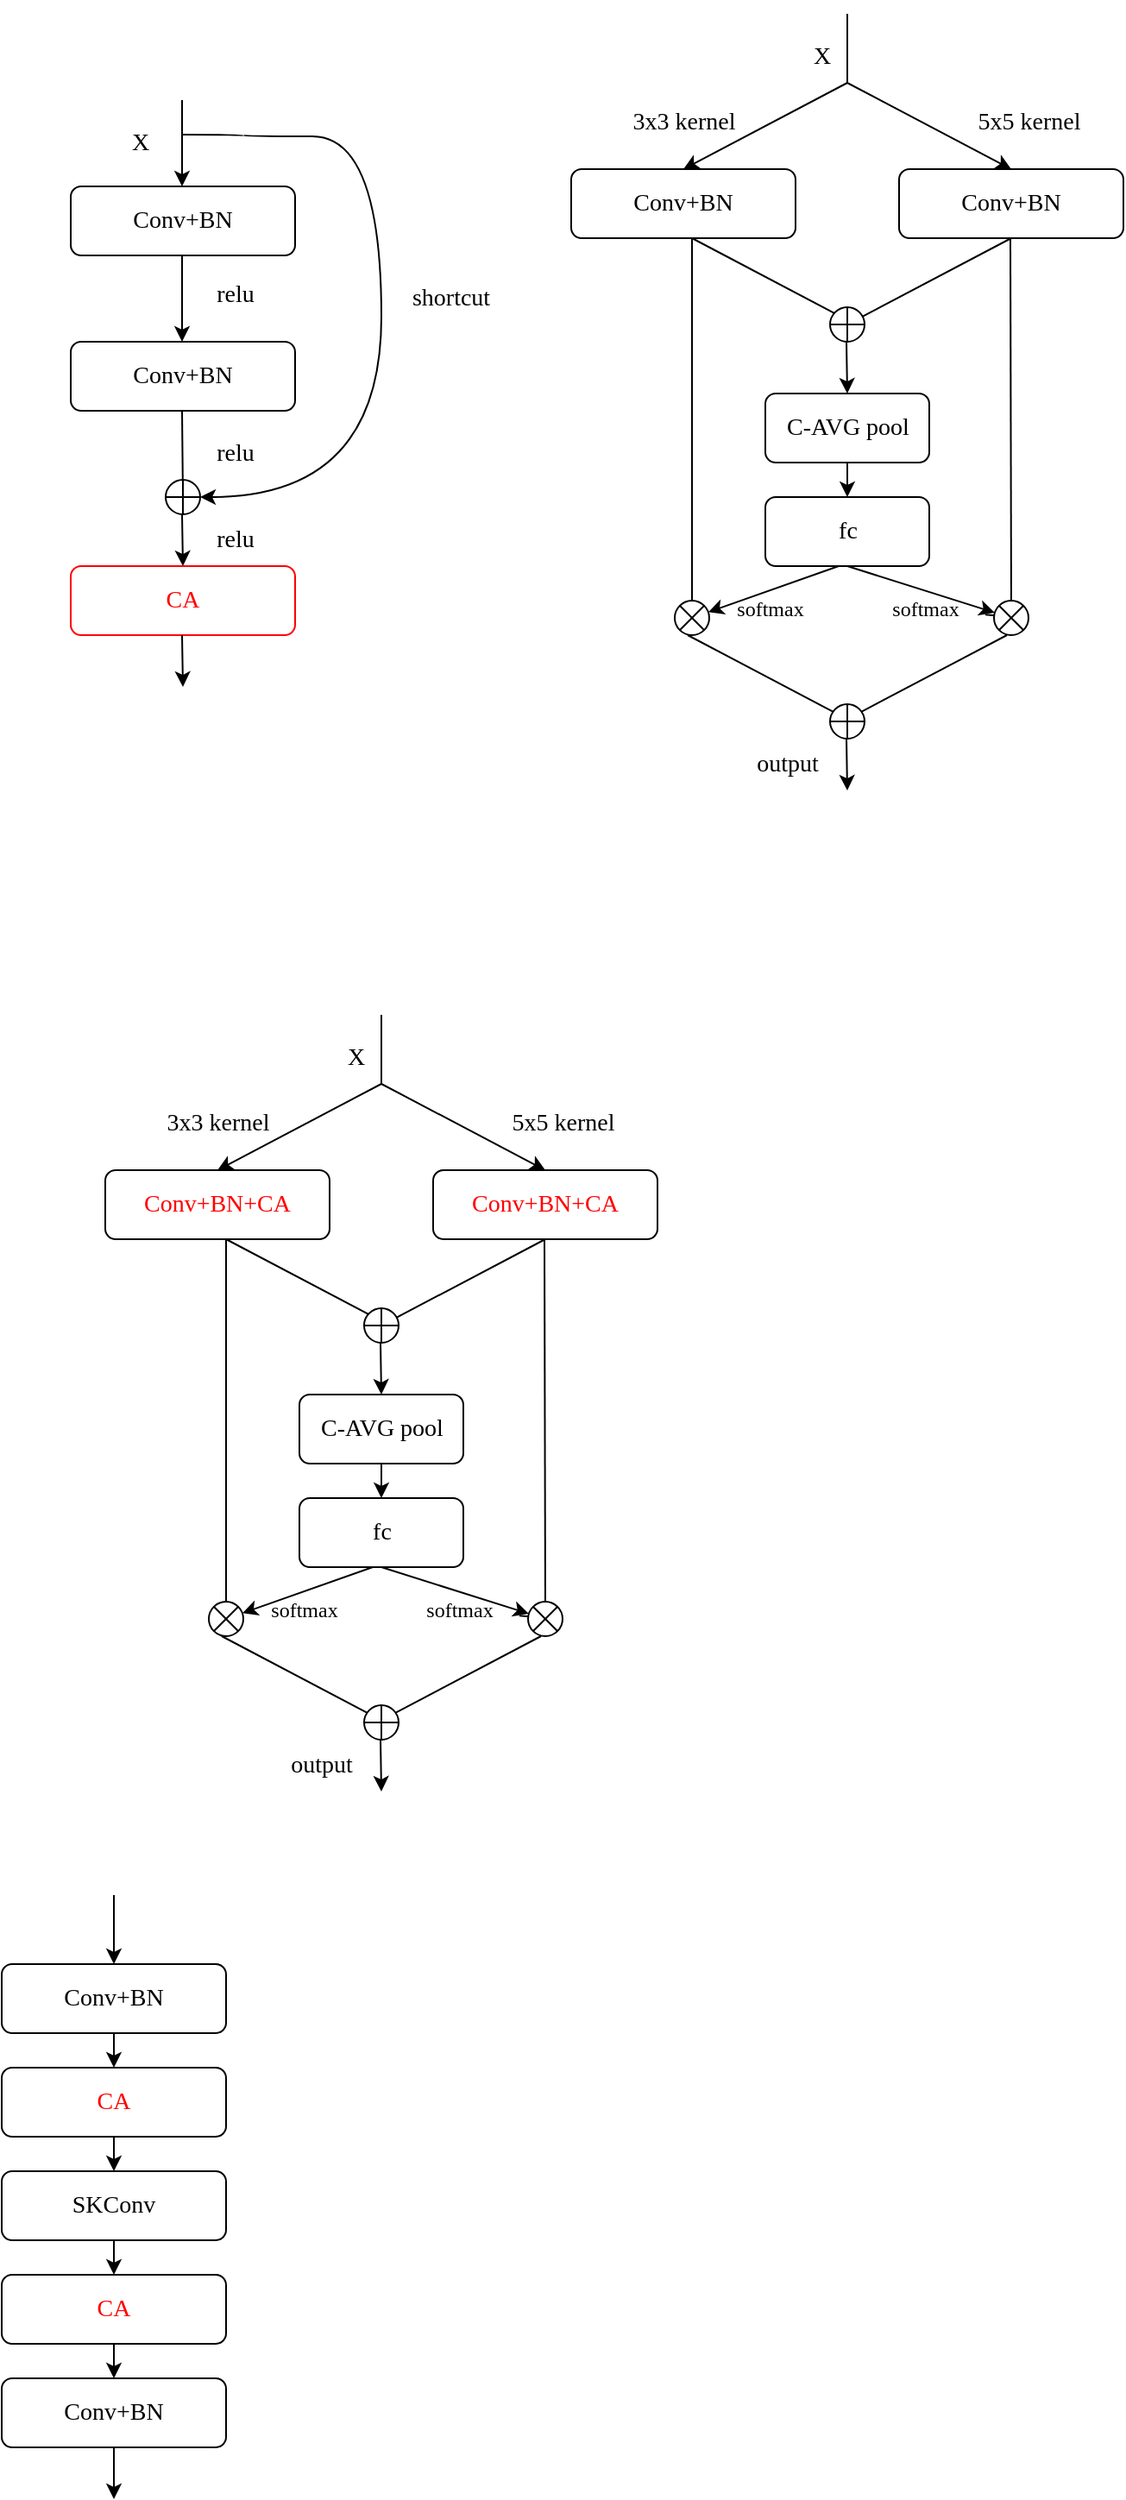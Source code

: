 <mxfile version="21.3.4" type="github">
  <diagram name="第 1 页" id="vxkSw_zLugP3VklFXL3M">
    <mxGraphModel dx="1290" dy="549" grid="1" gridSize="10" guides="1" tooltips="1" connect="1" arrows="1" fold="1" page="1" pageScale="1" pageWidth="827" pageHeight="1169" math="0" shadow="0">
      <root>
        <mxCell id="0" />
        <mxCell id="1" parent="0" />
        <mxCell id="Us2bO19sCgfO5-B8AX5T-1" value="&lt;font style=&quot;font-size: 14px;&quot; face=&quot;Comic Sans MS&quot;&gt;Conv+BN&lt;/font&gt;" style="rounded=1;whiteSpace=wrap;html=1;" vertex="1" parent="1">
          <mxGeometry x="150" y="250" width="130" height="40" as="geometry" />
        </mxCell>
        <mxCell id="Us2bO19sCgfO5-B8AX5T-2" value="&lt;font style=&quot;font-size: 14px;&quot; face=&quot;Comic Sans MS&quot;&gt;Conv+BN&lt;/font&gt;" style="rounded=1;whiteSpace=wrap;html=1;" vertex="1" parent="1">
          <mxGeometry x="150" y="340" width="130" height="40" as="geometry" />
        </mxCell>
        <mxCell id="Us2bO19sCgfO5-B8AX5T-3" value="" style="endArrow=classic;html=1;rounded=0;" edge="1" parent="1">
          <mxGeometry width="50" height="50" relative="1" as="geometry">
            <mxPoint x="214.5" y="200" as="sourcePoint" />
            <mxPoint x="214.5" y="250" as="targetPoint" />
          </mxGeometry>
        </mxCell>
        <mxCell id="Us2bO19sCgfO5-B8AX5T-5" value="" style="endArrow=classic;html=1;rounded=0;" edge="1" parent="1">
          <mxGeometry width="50" height="50" relative="1" as="geometry">
            <mxPoint x="214.5" y="290" as="sourcePoint" />
            <mxPoint x="214.5" y="340" as="targetPoint" />
          </mxGeometry>
        </mxCell>
        <mxCell id="Us2bO19sCgfO5-B8AX5T-6" value="&lt;font style=&quot;font-size: 14px;&quot; face=&quot;Comic Sans MS&quot;&gt;relu&lt;/font&gt;" style="text;html=1;align=center;verticalAlign=middle;resizable=0;points=[];autosize=1;strokeColor=none;fillColor=none;" vertex="1" parent="1">
          <mxGeometry x="220" y="298" width="50" height="30" as="geometry" />
        </mxCell>
        <mxCell id="Us2bO19sCgfO5-B8AX5T-7" value="" style="endArrow=classic;html=1;rounded=0;" edge="1" parent="1" source="Us2bO19sCgfO5-B8AX5T-8">
          <mxGeometry width="50" height="50" relative="1" as="geometry">
            <mxPoint x="214.5" y="380" as="sourcePoint" />
            <mxPoint x="214.5" y="430" as="targetPoint" />
          </mxGeometry>
        </mxCell>
        <mxCell id="Us2bO19sCgfO5-B8AX5T-10" value="" style="endArrow=None;html=1;rounded=0;" edge="1" parent="1" target="Us2bO19sCgfO5-B8AX5T-8">
          <mxGeometry width="50" height="50" relative="1" as="geometry">
            <mxPoint x="214.5" y="380" as="sourcePoint" />
            <mxPoint x="214.5" y="430" as="targetPoint" />
          </mxGeometry>
        </mxCell>
        <mxCell id="Us2bO19sCgfO5-B8AX5T-8" value="" style="shape=orEllipse;perimeter=ellipsePerimeter;whiteSpace=wrap;html=1;backgroundOutline=1;" vertex="1" parent="1">
          <mxGeometry x="205" y="420" width="20" height="20" as="geometry" />
        </mxCell>
        <mxCell id="Us2bO19sCgfO5-B8AX5T-12" value="" style="endArrow=classic;html=1;rounded=0;edgeStyle=orthogonalEdgeStyle;curved=1;entryX=1;entryY=0.5;entryDx=0;entryDy=0;" edge="1" parent="1" target="Us2bO19sCgfO5-B8AX5T-8">
          <mxGeometry width="50" height="50" relative="1" as="geometry">
            <mxPoint x="215" y="220" as="sourcePoint" />
            <mxPoint x="370" y="410" as="targetPoint" />
            <Array as="points">
              <mxPoint x="250" y="220" />
              <mxPoint x="250" y="221" />
              <mxPoint x="330" y="221" />
              <mxPoint x="330" y="430" />
            </Array>
          </mxGeometry>
        </mxCell>
        <mxCell id="Us2bO19sCgfO5-B8AX5T-13" value="&lt;font face=&quot;Comic Sans MS&quot; style=&quot;font-size: 14px;&quot;&gt;X&lt;/font&gt;" style="text;html=1;align=center;verticalAlign=middle;resizable=0;points=[];autosize=1;strokeColor=none;fillColor=none;" vertex="1" parent="1">
          <mxGeometry x="175" y="210" width="30" height="30" as="geometry" />
        </mxCell>
        <mxCell id="Us2bO19sCgfO5-B8AX5T-18" value="&lt;font style=&quot;font-size: 14px;&quot; face=&quot;Comic Sans MS&quot;&gt;shortcut&lt;br&gt;&lt;br&gt;&lt;/font&gt;" style="text;html=1;align=center;verticalAlign=middle;resizable=0;points=[];autosize=1;strokeColor=none;fillColor=none;" vertex="1" parent="1">
          <mxGeometry x="330" y="298" width="80" height="50" as="geometry" />
        </mxCell>
        <mxCell id="Us2bO19sCgfO5-B8AX5T-19" value="&lt;font style=&quot;font-size: 14px;&quot; face=&quot;Comic Sans MS&quot;&gt;relu&lt;/font&gt;" style="text;html=1;align=center;verticalAlign=middle;resizable=0;points=[];autosize=1;strokeColor=none;fillColor=none;" vertex="1" parent="1">
          <mxGeometry x="220" y="390" width="50" height="30" as="geometry" />
        </mxCell>
        <mxCell id="Us2bO19sCgfO5-B8AX5T-20" value="" style="endArrow=classic;html=1;rounded=0;" edge="1" parent="1">
          <mxGeometry width="50" height="50" relative="1" as="geometry">
            <mxPoint x="214.5" y="440" as="sourcePoint" />
            <mxPoint x="215" y="470" as="targetPoint" />
          </mxGeometry>
        </mxCell>
        <mxCell id="Us2bO19sCgfO5-B8AX5T-21" value="&lt;font style=&quot;font-size: 14px;&quot; face=&quot;Comic Sans MS&quot;&gt;relu&lt;/font&gt;" style="text;html=1;align=center;verticalAlign=middle;resizable=0;points=[];autosize=1;strokeColor=none;fillColor=none;" vertex="1" parent="1">
          <mxGeometry x="220" y="440" width="50" height="30" as="geometry" />
        </mxCell>
        <mxCell id="Us2bO19sCgfO5-B8AX5T-24" value="&lt;font style=&quot;font-size: 14px;&quot; face=&quot;Comic Sans MS&quot;&gt;CA&lt;/font&gt;" style="rounded=1;whiteSpace=wrap;html=1;strokeColor=#FF0000;fontColor=#FF0000;" vertex="1" parent="1">
          <mxGeometry x="150" y="470" width="130" height="40" as="geometry" />
        </mxCell>
        <mxCell id="Us2bO19sCgfO5-B8AX5T-28" value="" style="endArrow=classic;html=1;rounded=0;" edge="1" parent="1">
          <mxGeometry width="50" height="50" relative="1" as="geometry">
            <mxPoint x="214.5" y="510" as="sourcePoint" />
            <mxPoint x="215" y="540" as="targetPoint" />
          </mxGeometry>
        </mxCell>
        <mxCell id="Us2bO19sCgfO5-B8AX5T-30" value="&lt;font style=&quot;font-size: 14px;&quot; face=&quot;Comic Sans MS&quot;&gt;Conv+BN&lt;/font&gt;" style="rounded=1;whiteSpace=wrap;html=1;" vertex="1" parent="1">
          <mxGeometry x="440" y="240" width="130" height="40" as="geometry" />
        </mxCell>
        <mxCell id="Us2bO19sCgfO5-B8AX5T-31" value="&lt;font style=&quot;font-size: 14px;&quot; face=&quot;Comic Sans MS&quot;&gt;Conv+BN&lt;/font&gt;" style="rounded=1;whiteSpace=wrap;html=1;" vertex="1" parent="1">
          <mxGeometry x="630" y="240" width="130" height="40" as="geometry" />
        </mxCell>
        <mxCell id="Us2bO19sCgfO5-B8AX5T-32" value="" style="endArrow=None;html=1;rounded=0;" edge="1" parent="1">
          <mxGeometry width="50" height="50" relative="1" as="geometry">
            <mxPoint x="600" y="150" as="sourcePoint" />
            <mxPoint x="600" y="190" as="targetPoint" />
          </mxGeometry>
        </mxCell>
        <mxCell id="Us2bO19sCgfO5-B8AX5T-33" value="" style="endArrow=classic;html=1;rounded=0;entryX=0.5;entryY=0;entryDx=0;entryDy=0;" edge="1" parent="1" target="Us2bO19sCgfO5-B8AX5T-30">
          <mxGeometry width="50" height="50" relative="1" as="geometry">
            <mxPoint x="600" y="190" as="sourcePoint" />
            <mxPoint x="600" y="240" as="targetPoint" />
          </mxGeometry>
        </mxCell>
        <mxCell id="Us2bO19sCgfO5-B8AX5T-34" value="" style="endArrow=classic;html=1;rounded=0;entryX=0.5;entryY=0;entryDx=0;entryDy=0;" edge="1" parent="1" target="Us2bO19sCgfO5-B8AX5T-31">
          <mxGeometry width="50" height="50" relative="1" as="geometry">
            <mxPoint x="600" y="190" as="sourcePoint" />
            <mxPoint x="515" y="250" as="targetPoint" />
          </mxGeometry>
        </mxCell>
        <mxCell id="Us2bO19sCgfO5-B8AX5T-35" value="&lt;font face=&quot;Comic Sans MS&quot; style=&quot;font-size: 14px;&quot;&gt;3x3 kernel&lt;/font&gt;" style="text;html=1;align=center;verticalAlign=middle;resizable=0;points=[];autosize=1;strokeColor=none;fillColor=none;" vertex="1" parent="1">
          <mxGeometry x="460" y="198" width="90" height="30" as="geometry" />
        </mxCell>
        <mxCell id="Us2bO19sCgfO5-B8AX5T-36" value="&lt;font face=&quot;Comic Sans MS&quot; style=&quot;font-size: 14px;&quot;&gt;5x5 kernel&lt;/font&gt;" style="text;html=1;align=center;verticalAlign=middle;resizable=0;points=[];autosize=1;strokeColor=none;fillColor=none;" vertex="1" parent="1">
          <mxGeometry x="660" y="198" width="90" height="30" as="geometry" />
        </mxCell>
        <mxCell id="Us2bO19sCgfO5-B8AX5T-37" value="" style="endArrow=classic;html=1;rounded=0;entryX=0.5;entryY=0;entryDx=0;entryDy=0;" edge="1" parent="1">
          <mxGeometry width="50" height="50" relative="1" as="geometry">
            <mxPoint x="695" y="280" as="sourcePoint" />
            <mxPoint x="600" y="330" as="targetPoint" />
          </mxGeometry>
        </mxCell>
        <mxCell id="Us2bO19sCgfO5-B8AX5T-38" value="" style="endArrow=classic;html=1;rounded=0;entryX=0.5;entryY=0;entryDx=0;entryDy=0;" edge="1" parent="1">
          <mxGeometry width="50" height="50" relative="1" as="geometry">
            <mxPoint x="510" y="280" as="sourcePoint" />
            <mxPoint x="605" y="330" as="targetPoint" />
          </mxGeometry>
        </mxCell>
        <mxCell id="Us2bO19sCgfO5-B8AX5T-40" value="" style="shape=orEllipse;perimeter=ellipsePerimeter;whiteSpace=wrap;html=1;backgroundOutline=1;" vertex="1" parent="1">
          <mxGeometry x="590" y="320" width="20" height="20" as="geometry" />
        </mxCell>
        <mxCell id="Us2bO19sCgfO5-B8AX5T-41" value="" style="endArrow=classic;html=1;rounded=0;" edge="1" parent="1">
          <mxGeometry width="50" height="50" relative="1" as="geometry">
            <mxPoint x="599.5" y="340" as="sourcePoint" />
            <mxPoint x="600" y="370" as="targetPoint" />
          </mxGeometry>
        </mxCell>
        <mxCell id="Us2bO19sCgfO5-B8AX5T-42" value="" style="endArrow=classic;html=1;rounded=0;curved=1;" edge="1" parent="1">
          <mxGeometry width="50" height="50" relative="1" as="geometry">
            <mxPoint x="510" y="280" as="sourcePoint" />
            <mxPoint x="510" y="500" as="targetPoint" />
          </mxGeometry>
        </mxCell>
        <mxCell id="Us2bO19sCgfO5-B8AX5T-45" value="" style="endArrow=classic;html=1;rounded=0;curved=1;" edge="1" parent="1">
          <mxGeometry width="50" height="50" relative="1" as="geometry">
            <mxPoint x="694.5" y="280" as="sourcePoint" />
            <mxPoint x="695" y="500" as="targetPoint" />
          </mxGeometry>
        </mxCell>
        <mxCell id="Us2bO19sCgfO5-B8AX5T-49" value="" style="edgeStyle=orthogonalEdgeStyle;curved=1;rounded=0;orthogonalLoop=1;jettySize=auto;html=1;" edge="1" parent="1" source="Us2bO19sCgfO5-B8AX5T-46" target="Us2bO19sCgfO5-B8AX5T-47">
          <mxGeometry relative="1" as="geometry" />
        </mxCell>
        <mxCell id="Us2bO19sCgfO5-B8AX5T-46" value="&lt;font style=&quot;font-size: 14px;&quot; face=&quot;Comic Sans MS&quot;&gt;C-AVG pool&lt;/font&gt;" style="rounded=1;whiteSpace=wrap;html=1;" vertex="1" parent="1">
          <mxGeometry x="552.5" y="370" width="95" height="40" as="geometry" />
        </mxCell>
        <mxCell id="Us2bO19sCgfO5-B8AX5T-47" value="&lt;font style=&quot;font-size: 14px;&quot; face=&quot;Comic Sans MS&quot;&gt;fc&lt;/font&gt;" style="rounded=1;whiteSpace=wrap;html=1;" vertex="1" parent="1">
          <mxGeometry x="552.5" y="430" width="95" height="40" as="geometry" />
        </mxCell>
        <mxCell id="Us2bO19sCgfO5-B8AX5T-52" value="" style="endArrow=classic;html=1;rounded=0;" edge="1" parent="1" source="Us2bO19sCgfO5-B8AX5T-60">
          <mxGeometry width="50" height="50" relative="1" as="geometry">
            <mxPoint x="595" y="470" as="sourcePoint" />
            <mxPoint x="510" y="500" as="targetPoint" />
          </mxGeometry>
        </mxCell>
        <mxCell id="Us2bO19sCgfO5-B8AX5T-53" value="" style="endArrow=classic;html=1;rounded=0;" edge="1" parent="1" source="Us2bO19sCgfO5-B8AX5T-56">
          <mxGeometry width="50" height="50" relative="1" as="geometry">
            <mxPoint x="600" y="470" as="sourcePoint" />
            <mxPoint x="700" y="500" as="targetPoint" />
          </mxGeometry>
        </mxCell>
        <mxCell id="Us2bO19sCgfO5-B8AX5T-54" value="&lt;font face=&quot;Comic Sans MS&quot;&gt;softmax&lt;/font&gt;" style="text;html=1;align=center;verticalAlign=middle;resizable=0;points=[];autosize=1;strokeColor=none;fillColor=none;" vertex="1" parent="1">
          <mxGeometry x="520" y="480" width="70" height="30" as="geometry" />
        </mxCell>
        <mxCell id="Us2bO19sCgfO5-B8AX5T-56" value="&lt;font face=&quot;Comic Sans MS&quot;&gt;softmax&lt;/font&gt;" style="text;html=1;align=center;verticalAlign=middle;resizable=0;points=[];autosize=1;strokeColor=none;fillColor=none;" vertex="1" parent="1">
          <mxGeometry x="610" y="480" width="70" height="30" as="geometry" />
        </mxCell>
        <mxCell id="Us2bO19sCgfO5-B8AX5T-61" value="" style="endArrow=classic;html=1;rounded=0;" edge="1" parent="1" target="Us2bO19sCgfO5-B8AX5T-60">
          <mxGeometry width="50" height="50" relative="1" as="geometry">
            <mxPoint x="595" y="470" as="sourcePoint" />
            <mxPoint x="510" y="500" as="targetPoint" />
          </mxGeometry>
        </mxCell>
        <mxCell id="Us2bO19sCgfO5-B8AX5T-60" value="" style="shape=sumEllipse;perimeter=ellipsePerimeter;whiteSpace=wrap;html=1;backgroundOutline=1;" vertex="1" parent="1">
          <mxGeometry x="500" y="490" width="20" height="20" as="geometry" />
        </mxCell>
        <mxCell id="Us2bO19sCgfO5-B8AX5T-65" value="" style="endArrow=classic;html=1;rounded=0;" edge="1" parent="1" target="Us2bO19sCgfO5-B8AX5T-63">
          <mxGeometry width="50" height="50" relative="1" as="geometry">
            <mxPoint x="600" y="470" as="sourcePoint" />
            <mxPoint x="700" y="500" as="targetPoint" />
          </mxGeometry>
        </mxCell>
        <mxCell id="Us2bO19sCgfO5-B8AX5T-63" value="" style="shape=sumEllipse;perimeter=ellipsePerimeter;whiteSpace=wrap;html=1;backgroundOutline=1;" vertex="1" parent="1">
          <mxGeometry x="685" y="490" width="20" height="20" as="geometry" />
        </mxCell>
        <mxCell id="Us2bO19sCgfO5-B8AX5T-66" value="" style="endArrow=classic;html=1;rounded=0;entryX=0.5;entryY=0;entryDx=0;entryDy=0;" edge="1" parent="1">
          <mxGeometry width="50" height="50" relative="1" as="geometry">
            <mxPoint x="692.5" y="510" as="sourcePoint" />
            <mxPoint x="597.5" y="560" as="targetPoint" />
          </mxGeometry>
        </mxCell>
        <mxCell id="Us2bO19sCgfO5-B8AX5T-67" value="" style="endArrow=classic;html=1;rounded=0;entryX=0.5;entryY=0;entryDx=0;entryDy=0;" edge="1" parent="1">
          <mxGeometry width="50" height="50" relative="1" as="geometry">
            <mxPoint x="507.5" y="510" as="sourcePoint" />
            <mxPoint x="602.5" y="560" as="targetPoint" />
          </mxGeometry>
        </mxCell>
        <mxCell id="Us2bO19sCgfO5-B8AX5T-68" value="" style="endArrow=classic;html=1;rounded=0;" edge="1" parent="1">
          <mxGeometry width="50" height="50" relative="1" as="geometry">
            <mxPoint x="599.5" y="570" as="sourcePoint" />
            <mxPoint x="600" y="600" as="targetPoint" />
          </mxGeometry>
        </mxCell>
        <mxCell id="Us2bO19sCgfO5-B8AX5T-69" value="" style="shape=orEllipse;perimeter=ellipsePerimeter;whiteSpace=wrap;html=1;backgroundOutline=1;" vertex="1" parent="1">
          <mxGeometry x="590" y="550" width="20" height="20" as="geometry" />
        </mxCell>
        <mxCell id="Us2bO19sCgfO5-B8AX5T-70" value="&lt;font face=&quot;Comic Sans MS&quot; style=&quot;font-size: 14px;&quot;&gt;X&lt;/font&gt;" style="text;html=1;align=center;verticalAlign=middle;resizable=0;points=[];autosize=1;strokeColor=none;fillColor=none;" vertex="1" parent="1">
          <mxGeometry x="570" y="160" width="30" height="30" as="geometry" />
        </mxCell>
        <mxCell id="Us2bO19sCgfO5-B8AX5T-71" value="&lt;font face=&quot;Comic Sans MS&quot; style=&quot;font-size: 14px;&quot;&gt;output&lt;/font&gt;" style="text;html=1;align=center;verticalAlign=middle;resizable=0;points=[];autosize=1;strokeColor=none;fillColor=none;" vertex="1" parent="1">
          <mxGeometry x="530" y="570" width="70" height="30" as="geometry" />
        </mxCell>
        <mxCell id="Us2bO19sCgfO5-B8AX5T-102" value="&lt;font style=&quot;font-size: 14px;&quot; face=&quot;Comic Sans MS&quot;&gt;Conv+BN+CA&lt;/font&gt;" style="rounded=1;whiteSpace=wrap;html=1;fontColor=RGB(255,0,0)" vertex="1" parent="1">
          <mxGeometry x="170" y="820" width="130" height="40" as="geometry" />
        </mxCell>
        <mxCell id="Us2bO19sCgfO5-B8AX5T-103" value="&lt;font style=&quot;font-size: 14px;&quot; face=&quot;Comic Sans MS&quot;&gt;Conv+BN+CA&lt;/font&gt;" style="rounded=1;whiteSpace=wrap;html=1;fontColor=RGB(255,0,0)" vertex="1" parent="1">
          <mxGeometry x="360" y="820" width="130" height="40" as="geometry" />
        </mxCell>
        <mxCell id="Us2bO19sCgfO5-B8AX5T-104" value="" style="endArrow=None;html=1;rounded=0;" edge="1" parent="1">
          <mxGeometry width="50" height="50" relative="1" as="geometry">
            <mxPoint x="330" y="730" as="sourcePoint" />
            <mxPoint x="330" y="770" as="targetPoint" />
          </mxGeometry>
        </mxCell>
        <mxCell id="Us2bO19sCgfO5-B8AX5T-105" value="" style="endArrow=classic;html=1;rounded=0;entryX=0.5;entryY=0;entryDx=0;entryDy=0;" edge="1" parent="1" target="Us2bO19sCgfO5-B8AX5T-102">
          <mxGeometry width="50" height="50" relative="1" as="geometry">
            <mxPoint x="330" y="770" as="sourcePoint" />
            <mxPoint x="330" y="820" as="targetPoint" />
          </mxGeometry>
        </mxCell>
        <mxCell id="Us2bO19sCgfO5-B8AX5T-106" value="" style="endArrow=classic;html=1;rounded=0;entryX=0.5;entryY=0;entryDx=0;entryDy=0;" edge="1" parent="1" target="Us2bO19sCgfO5-B8AX5T-103">
          <mxGeometry width="50" height="50" relative="1" as="geometry">
            <mxPoint x="330" y="770" as="sourcePoint" />
            <mxPoint x="245" y="830" as="targetPoint" />
          </mxGeometry>
        </mxCell>
        <mxCell id="Us2bO19sCgfO5-B8AX5T-107" value="&lt;font face=&quot;Comic Sans MS&quot; style=&quot;font-size: 14px;&quot;&gt;3x3 kernel&lt;/font&gt;" style="text;html=1;align=center;verticalAlign=middle;resizable=0;points=[];autosize=1;strokeColor=none;fillColor=none;" vertex="1" parent="1">
          <mxGeometry x="190" y="778" width="90" height="30" as="geometry" />
        </mxCell>
        <mxCell id="Us2bO19sCgfO5-B8AX5T-108" value="&lt;font face=&quot;Comic Sans MS&quot; style=&quot;font-size: 14px;&quot;&gt;5x5 kernel&lt;/font&gt;" style="text;html=1;align=center;verticalAlign=middle;resizable=0;points=[];autosize=1;strokeColor=none;fillColor=none;" vertex="1" parent="1">
          <mxGeometry x="390" y="778" width="90" height="30" as="geometry" />
        </mxCell>
        <mxCell id="Us2bO19sCgfO5-B8AX5T-109" value="" style="endArrow=classic;html=1;rounded=0;entryX=0.5;entryY=0;entryDx=0;entryDy=0;" edge="1" parent="1">
          <mxGeometry width="50" height="50" relative="1" as="geometry">
            <mxPoint x="425" y="860" as="sourcePoint" />
            <mxPoint x="330" y="910" as="targetPoint" />
          </mxGeometry>
        </mxCell>
        <mxCell id="Us2bO19sCgfO5-B8AX5T-110" value="" style="endArrow=classic;html=1;rounded=0;entryX=0.5;entryY=0;entryDx=0;entryDy=0;" edge="1" parent="1">
          <mxGeometry width="50" height="50" relative="1" as="geometry">
            <mxPoint x="240" y="860" as="sourcePoint" />
            <mxPoint x="335" y="910" as="targetPoint" />
          </mxGeometry>
        </mxCell>
        <mxCell id="Us2bO19sCgfO5-B8AX5T-111" value="" style="shape=orEllipse;perimeter=ellipsePerimeter;whiteSpace=wrap;html=1;backgroundOutline=1;" vertex="1" parent="1">
          <mxGeometry x="320" y="900" width="20" height="20" as="geometry" />
        </mxCell>
        <mxCell id="Us2bO19sCgfO5-B8AX5T-112" value="" style="endArrow=classic;html=1;rounded=0;" edge="1" parent="1">
          <mxGeometry width="50" height="50" relative="1" as="geometry">
            <mxPoint x="329.5" y="920" as="sourcePoint" />
            <mxPoint x="330" y="950" as="targetPoint" />
          </mxGeometry>
        </mxCell>
        <mxCell id="Us2bO19sCgfO5-B8AX5T-113" value="" style="endArrow=classic;html=1;rounded=0;curved=1;" edge="1" parent="1">
          <mxGeometry width="50" height="50" relative="1" as="geometry">
            <mxPoint x="240" y="860" as="sourcePoint" />
            <mxPoint x="240" y="1080" as="targetPoint" />
          </mxGeometry>
        </mxCell>
        <mxCell id="Us2bO19sCgfO5-B8AX5T-114" value="" style="endArrow=classic;html=1;rounded=0;curved=1;" edge="1" parent="1">
          <mxGeometry width="50" height="50" relative="1" as="geometry">
            <mxPoint x="424.5" y="860" as="sourcePoint" />
            <mxPoint x="425" y="1080" as="targetPoint" />
          </mxGeometry>
        </mxCell>
        <mxCell id="Us2bO19sCgfO5-B8AX5T-115" value="" style="edgeStyle=orthogonalEdgeStyle;curved=1;rounded=0;orthogonalLoop=1;jettySize=auto;html=1;" edge="1" parent="1" source="Us2bO19sCgfO5-B8AX5T-116" target="Us2bO19sCgfO5-B8AX5T-117">
          <mxGeometry relative="1" as="geometry" />
        </mxCell>
        <mxCell id="Us2bO19sCgfO5-B8AX5T-116" value="&lt;font style=&quot;font-size: 14px;&quot; face=&quot;Comic Sans MS&quot;&gt;C-AVG pool&lt;/font&gt;" style="rounded=1;whiteSpace=wrap;html=1;" vertex="1" parent="1">
          <mxGeometry x="282.5" y="950" width="95" height="40" as="geometry" />
        </mxCell>
        <mxCell id="Us2bO19sCgfO5-B8AX5T-117" value="&lt;font style=&quot;font-size: 14px;&quot; face=&quot;Comic Sans MS&quot;&gt;fc&lt;/font&gt;" style="rounded=1;whiteSpace=wrap;html=1;" vertex="1" parent="1">
          <mxGeometry x="282.5" y="1010" width="95" height="40" as="geometry" />
        </mxCell>
        <mxCell id="Us2bO19sCgfO5-B8AX5T-118" value="" style="endArrow=classic;html=1;rounded=0;" edge="1" parent="1" source="Us2bO19sCgfO5-B8AX5T-123">
          <mxGeometry width="50" height="50" relative="1" as="geometry">
            <mxPoint x="325" y="1050" as="sourcePoint" />
            <mxPoint x="240" y="1080" as="targetPoint" />
          </mxGeometry>
        </mxCell>
        <mxCell id="Us2bO19sCgfO5-B8AX5T-119" value="" style="endArrow=classic;html=1;rounded=0;" edge="1" parent="1" source="Us2bO19sCgfO5-B8AX5T-121">
          <mxGeometry width="50" height="50" relative="1" as="geometry">
            <mxPoint x="330" y="1050" as="sourcePoint" />
            <mxPoint x="430" y="1080" as="targetPoint" />
          </mxGeometry>
        </mxCell>
        <mxCell id="Us2bO19sCgfO5-B8AX5T-120" value="&lt;font face=&quot;Comic Sans MS&quot;&gt;softmax&lt;/font&gt;" style="text;html=1;align=center;verticalAlign=middle;resizable=0;points=[];autosize=1;strokeColor=none;fillColor=none;" vertex="1" parent="1">
          <mxGeometry x="250" y="1060" width="70" height="30" as="geometry" />
        </mxCell>
        <mxCell id="Us2bO19sCgfO5-B8AX5T-121" value="&lt;font face=&quot;Comic Sans MS&quot;&gt;softmax&lt;/font&gt;" style="text;html=1;align=center;verticalAlign=middle;resizable=0;points=[];autosize=1;strokeColor=none;fillColor=none;" vertex="1" parent="1">
          <mxGeometry x="340" y="1060" width="70" height="30" as="geometry" />
        </mxCell>
        <mxCell id="Us2bO19sCgfO5-B8AX5T-122" value="" style="endArrow=classic;html=1;rounded=0;" edge="1" parent="1" target="Us2bO19sCgfO5-B8AX5T-123">
          <mxGeometry width="50" height="50" relative="1" as="geometry">
            <mxPoint x="325" y="1050" as="sourcePoint" />
            <mxPoint x="240" y="1080" as="targetPoint" />
          </mxGeometry>
        </mxCell>
        <mxCell id="Us2bO19sCgfO5-B8AX5T-123" value="" style="shape=sumEllipse;perimeter=ellipsePerimeter;whiteSpace=wrap;html=1;backgroundOutline=1;" vertex="1" parent="1">
          <mxGeometry x="230" y="1070" width="20" height="20" as="geometry" />
        </mxCell>
        <mxCell id="Us2bO19sCgfO5-B8AX5T-124" value="" style="endArrow=classic;html=1;rounded=0;" edge="1" parent="1" target="Us2bO19sCgfO5-B8AX5T-125">
          <mxGeometry width="50" height="50" relative="1" as="geometry">
            <mxPoint x="330" y="1050" as="sourcePoint" />
            <mxPoint x="430" y="1080" as="targetPoint" />
          </mxGeometry>
        </mxCell>
        <mxCell id="Us2bO19sCgfO5-B8AX5T-125" value="" style="shape=sumEllipse;perimeter=ellipsePerimeter;whiteSpace=wrap;html=1;backgroundOutline=1;" vertex="1" parent="1">
          <mxGeometry x="415" y="1070" width="20" height="20" as="geometry" />
        </mxCell>
        <mxCell id="Us2bO19sCgfO5-B8AX5T-126" value="" style="endArrow=classic;html=1;rounded=0;entryX=0.5;entryY=0;entryDx=0;entryDy=0;" edge="1" parent="1">
          <mxGeometry width="50" height="50" relative="1" as="geometry">
            <mxPoint x="422.5" y="1090" as="sourcePoint" />
            <mxPoint x="327.5" y="1140" as="targetPoint" />
          </mxGeometry>
        </mxCell>
        <mxCell id="Us2bO19sCgfO5-B8AX5T-127" value="" style="endArrow=classic;html=1;rounded=0;entryX=0.5;entryY=0;entryDx=0;entryDy=0;" edge="1" parent="1">
          <mxGeometry width="50" height="50" relative="1" as="geometry">
            <mxPoint x="237.5" y="1090" as="sourcePoint" />
            <mxPoint x="332.5" y="1140" as="targetPoint" />
          </mxGeometry>
        </mxCell>
        <mxCell id="Us2bO19sCgfO5-B8AX5T-128" value="" style="endArrow=classic;html=1;rounded=0;" edge="1" parent="1">
          <mxGeometry width="50" height="50" relative="1" as="geometry">
            <mxPoint x="329.5" y="1150" as="sourcePoint" />
            <mxPoint x="330" y="1180" as="targetPoint" />
          </mxGeometry>
        </mxCell>
        <mxCell id="Us2bO19sCgfO5-B8AX5T-129" value="" style="shape=orEllipse;perimeter=ellipsePerimeter;whiteSpace=wrap;html=1;backgroundOutline=1;" vertex="1" parent="1">
          <mxGeometry x="320" y="1130" width="20" height="20" as="geometry" />
        </mxCell>
        <mxCell id="Us2bO19sCgfO5-B8AX5T-130" value="&lt;font face=&quot;Comic Sans MS&quot; style=&quot;font-size: 14px;&quot;&gt;X&lt;/font&gt;" style="text;html=1;align=center;verticalAlign=middle;resizable=0;points=[];autosize=1;strokeColor=none;fillColor=none;" vertex="1" parent="1">
          <mxGeometry x="300" y="740" width="30" height="30" as="geometry" />
        </mxCell>
        <mxCell id="Us2bO19sCgfO5-B8AX5T-131" value="&lt;font face=&quot;Comic Sans MS&quot; style=&quot;font-size: 14px;&quot;&gt;output&lt;/font&gt;" style="text;html=1;align=center;verticalAlign=middle;resizable=0;points=[];autosize=1;strokeColor=none;fillColor=none;" vertex="1" parent="1">
          <mxGeometry x="260" y="1150" width="70" height="30" as="geometry" />
        </mxCell>
        <mxCell id="Us2bO19sCgfO5-B8AX5T-132" value="" style="endArrow=classic;html=1;rounded=0;curved=1;" edge="1" parent="1">
          <mxGeometry width="50" height="50" relative="1" as="geometry">
            <mxPoint x="175" y="1240" as="sourcePoint" />
            <mxPoint x="175" y="1280" as="targetPoint" />
          </mxGeometry>
        </mxCell>
        <mxCell id="Us2bO19sCgfO5-B8AX5T-135" value="&lt;font style=&quot;font-size: 14px;&quot; face=&quot;Comic Sans MS&quot;&gt;Conv+BN&lt;/font&gt;" style="rounded=1;whiteSpace=wrap;html=1;" vertex="1" parent="1">
          <mxGeometry x="110" y="1280" width="130" height="40" as="geometry" />
        </mxCell>
        <mxCell id="Us2bO19sCgfO5-B8AX5T-145" style="edgeStyle=orthogonalEdgeStyle;curved=1;rounded=0;orthogonalLoop=1;jettySize=auto;html=1;exitX=0.5;exitY=1;exitDx=0;exitDy=0;" edge="1" parent="1" source="Us2bO19sCgfO5-B8AX5T-137">
          <mxGeometry relative="1" as="geometry">
            <mxPoint x="175" y="1590" as="targetPoint" />
          </mxGeometry>
        </mxCell>
        <mxCell id="Us2bO19sCgfO5-B8AX5T-137" value="&lt;font style=&quot;font-size: 14px;&quot; face=&quot;Comic Sans MS&quot;&gt;Conv+BN&lt;/font&gt;" style="rounded=1;whiteSpace=wrap;html=1;" vertex="1" parent="1">
          <mxGeometry x="110" y="1520" width="130" height="40" as="geometry" />
        </mxCell>
        <mxCell id="Us2bO19sCgfO5-B8AX5T-144" style="edgeStyle=orthogonalEdgeStyle;curved=1;rounded=0;orthogonalLoop=1;jettySize=auto;html=1;exitX=0.5;exitY=1;exitDx=0;exitDy=0;entryX=0.5;entryY=0;entryDx=0;entryDy=0;" edge="1" parent="1" target="Us2bO19sCgfO5-B8AX5T-137">
          <mxGeometry relative="1" as="geometry">
            <mxPoint x="175" y="1500" as="sourcePoint" />
          </mxGeometry>
        </mxCell>
        <mxCell id="Us2bO19sCgfO5-B8AX5T-140" value="" style="endArrow=classic;html=1;rounded=0;curved=1;exitX=0.5;exitY=1;exitDx=0;exitDy=0;" edge="1" parent="1" source="Us2bO19sCgfO5-B8AX5T-135">
          <mxGeometry width="50" height="50" relative="1" as="geometry">
            <mxPoint x="175" y="1300" as="sourcePoint" />
            <mxPoint x="175" y="1340" as="targetPoint" />
          </mxGeometry>
        </mxCell>
        <mxCell id="Us2bO19sCgfO5-B8AX5T-142" style="edgeStyle=orthogonalEdgeStyle;curved=1;rounded=0;orthogonalLoop=1;jettySize=auto;html=1;exitX=0.5;exitY=1;exitDx=0;exitDy=0;entryX=0.5;entryY=0;entryDx=0;entryDy=0;" edge="1" parent="1">
          <mxGeometry relative="1" as="geometry">
            <mxPoint x="175" y="1440" as="sourcePoint" />
            <mxPoint x="175" y="1460" as="targetPoint" />
          </mxGeometry>
        </mxCell>
        <mxCell id="Us2bO19sCgfO5-B8AX5T-147" value="&lt;font style=&quot;font-size: 14px;&quot; face=&quot;Comic Sans MS&quot;&gt;CA&lt;/font&gt;" style="rounded=1;whiteSpace=wrap;html=1;fontColor=RGB(255,0,0)" vertex="1" parent="1">
          <mxGeometry x="110" y="1460" width="130" height="40" as="geometry" />
        </mxCell>
        <mxCell id="Us2bO19sCgfO5-B8AX5T-148" value="&lt;font style=&quot;font-size: 14px;&quot; face=&quot;Comic Sans MS&quot;&gt;SKConv&lt;/font&gt;" style="rounded=1;whiteSpace=wrap;html=1;" vertex="1" parent="1">
          <mxGeometry x="110" y="1400" width="130" height="40" as="geometry" />
        </mxCell>
        <mxCell id="Us2bO19sCgfO5-B8AX5T-150" style="edgeStyle=orthogonalEdgeStyle;curved=1;rounded=0;orthogonalLoop=1;jettySize=auto;html=1;exitX=0.5;exitY=1;exitDx=0;exitDy=0;entryX=0.5;entryY=0;entryDx=0;entryDy=0;" edge="1" parent="1" source="Us2bO19sCgfO5-B8AX5T-149" target="Us2bO19sCgfO5-B8AX5T-148">
          <mxGeometry relative="1" as="geometry" />
        </mxCell>
        <mxCell id="Us2bO19sCgfO5-B8AX5T-149" value="&lt;font style=&quot;font-size: 14px;&quot; face=&quot;Comic Sans MS&quot;&gt;CA&lt;/font&gt;" style="rounded=1;whiteSpace=wrap;html=1;fontColor=RGB(255,0,0)" vertex="1" parent="1">
          <mxGeometry x="110" y="1340" width="130" height="40" as="geometry" />
        </mxCell>
      </root>
    </mxGraphModel>
  </diagram>
</mxfile>
